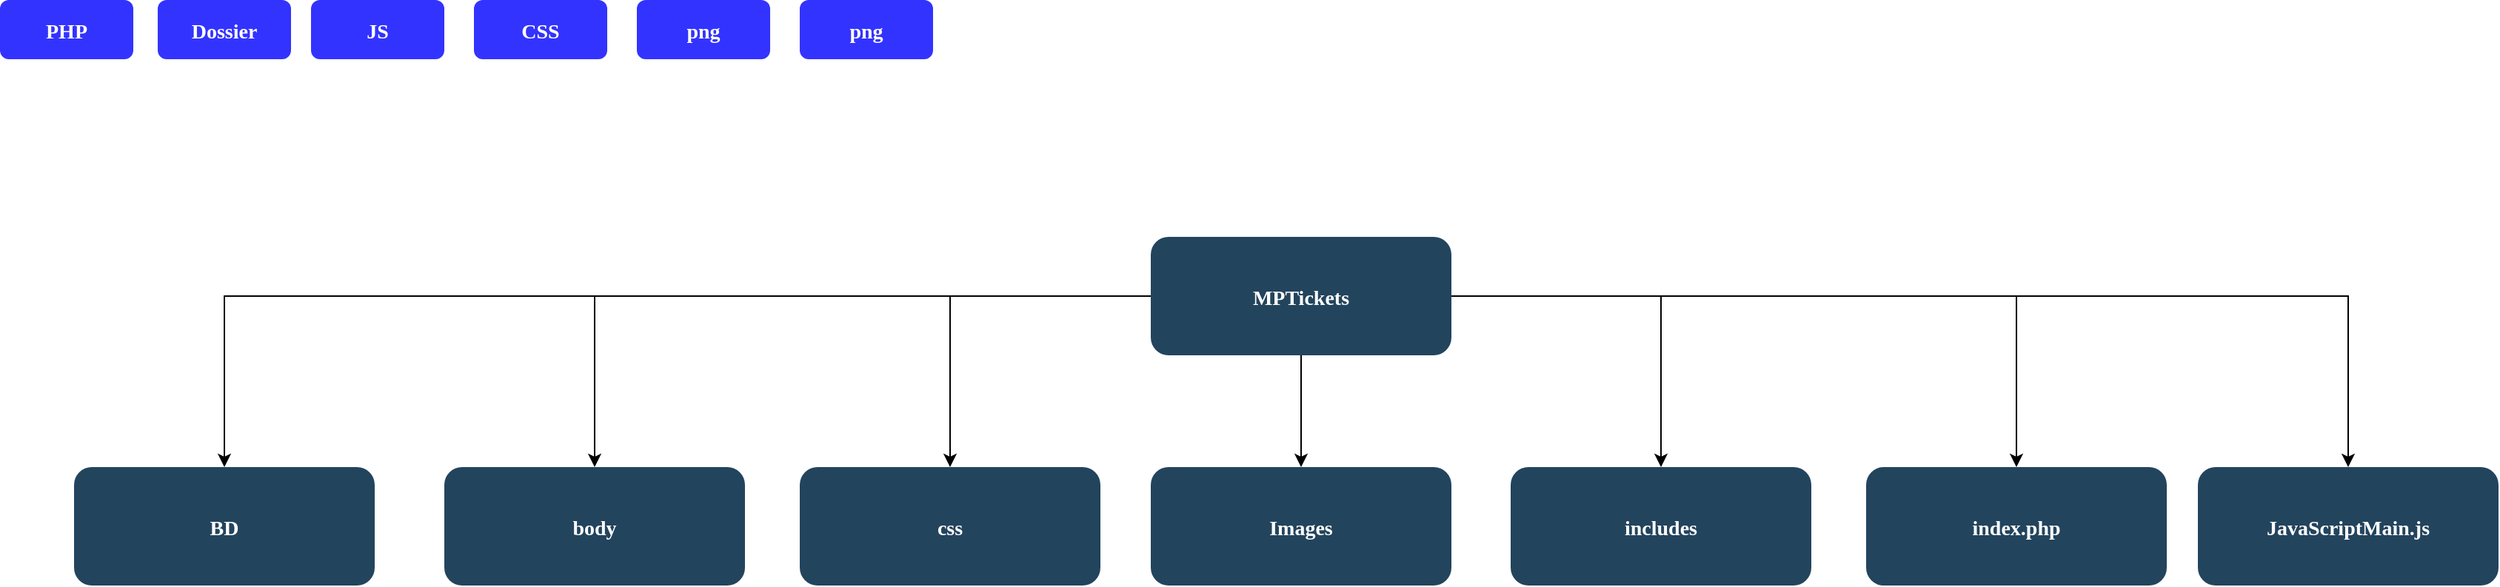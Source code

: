 <mxfile version="13.2.4" type="github"><diagram name="Page-1" id="2c0d36ab-eaac-3732-788b-9136903baeff"><mxGraphModel dx="2031" dy="1090" grid="1" gridSize="10" guides="1" tooltips="1" connect="1" arrows="1" fold="1" page="1" pageScale="1.5" pageWidth="1169" pageHeight="827" background="#ffffff" math="0" shadow="0"><root><mxCell id="0"/><mxCell id="1" parent="0"/><mxCell id="uUAIeoqgprKivKORN0hk-153" style="edgeStyle=orthogonalEdgeStyle;rounded=0;orthogonalLoop=1;jettySize=auto;html=1;entryX=0.5;entryY=0;entryDx=0;entryDy=0;" edge="1" parent="1" source="2" target="uUAIeoqgprKivKORN0hk-134"><mxGeometry relative="1" as="geometry"/></mxCell><mxCell id="uUAIeoqgprKivKORN0hk-154" style="edgeStyle=orthogonalEdgeStyle;rounded=0;orthogonalLoop=1;jettySize=auto;html=1;entryX=0.5;entryY=0;entryDx=0;entryDy=0;" edge="1" parent="1" source="2" target="uUAIeoqgprKivKORN0hk-140"><mxGeometry relative="1" as="geometry"/></mxCell><mxCell id="uUAIeoqgprKivKORN0hk-155" style="edgeStyle=orthogonalEdgeStyle;rounded=0;orthogonalLoop=1;jettySize=auto;html=1;" edge="1" parent="1" source="2" target="uUAIeoqgprKivKORN0hk-136"><mxGeometry relative="1" as="geometry"/></mxCell><mxCell id="uUAIeoqgprKivKORN0hk-158" style="edgeStyle=orthogonalEdgeStyle;rounded=0;orthogonalLoop=1;jettySize=auto;html=1;entryX=0.5;entryY=0;entryDx=0;entryDy=0;" edge="1" parent="1" source="2" target="uUAIeoqgprKivKORN0hk-139"><mxGeometry relative="1" as="geometry"/></mxCell><mxCell id="uUAIeoqgprKivKORN0hk-159" style="edgeStyle=orthogonalEdgeStyle;rounded=0;orthogonalLoop=1;jettySize=auto;html=1;entryX=0.5;entryY=0;entryDx=0;entryDy=0;" edge="1" parent="1" source="2" target="uUAIeoqgprKivKORN0hk-137"><mxGeometry relative="1" as="geometry"/></mxCell><mxCell id="uUAIeoqgprKivKORN0hk-160" style="edgeStyle=orthogonalEdgeStyle;rounded=0;orthogonalLoop=1;jettySize=auto;html=1;" edge="1" parent="1" source="2" target="uUAIeoqgprKivKORN0hk-141"><mxGeometry relative="1" as="geometry"/></mxCell><mxCell id="uUAIeoqgprKivKORN0hk-161" style="edgeStyle=orthogonalEdgeStyle;rounded=0;orthogonalLoop=1;jettySize=auto;html=1;entryX=0.5;entryY=0;entryDx=0;entryDy=0;" edge="1" parent="1" source="2" target="uUAIeoqgprKivKORN0hk-138"><mxGeometry relative="1" as="geometry"/></mxCell><mxCell id="2" value="MPTickets" style="rounded=1;fillColor=#23445D;gradientColor=none;strokeColor=none;fontColor=#FFFFFF;fontStyle=1;fontFamily=Tahoma;fontSize=14" parent="1" vertex="1"><mxGeometry x="797" y="180" width="203" height="80" as="geometry"/></mxCell><mxCell id="uUAIeoqgprKivKORN0hk-133" value="PHP" style="rounded=1;fillColor=#3333FF;gradientColor=none;strokeColor=none;fontColor=#FFFFFF;fontStyle=1;fontFamily=Tahoma;fontSize=14" vertex="1" parent="1"><mxGeometry x="20" y="20" width="90" height="40" as="geometry"/></mxCell><mxCell id="uUAIeoqgprKivKORN0hk-134" value="Images" style="rounded=1;fillColor=#23445D;gradientColor=none;strokeColor=none;fontColor=#FFFFFF;fontStyle=1;fontFamily=Tahoma;fontSize=14" vertex="1" parent="1"><mxGeometry x="797" y="335.5" width="203" height="80" as="geometry"/></mxCell><mxCell id="uUAIeoqgprKivKORN0hk-136" value="JavaScriptMain.js" style="rounded=1;fillColor=#23445D;gradientColor=none;strokeColor=none;fontColor=#FFFFFF;fontStyle=1;fontFamily=Tahoma;fontSize=14" vertex="1" parent="1"><mxGeometry x="1504" y="335.5" width="203" height="80" as="geometry"/></mxCell><mxCell id="uUAIeoqgprKivKORN0hk-137" value="body" style="rounded=1;fillColor=#23445D;gradientColor=none;strokeColor=none;fontColor=#FFFFFF;fontStyle=1;fontFamily=Tahoma;fontSize=14" vertex="1" parent="1"><mxGeometry x="320" y="335.5" width="203" height="80" as="geometry"/></mxCell><mxCell id="uUAIeoqgprKivKORN0hk-138" value="includes" style="rounded=1;fillColor=#23445D;gradientColor=none;strokeColor=none;fontColor=#FFFFFF;fontStyle=1;fontFamily=Tahoma;fontSize=14" vertex="1" parent="1"><mxGeometry x="1040" y="335.5" width="203" height="80" as="geometry"/></mxCell><mxCell id="uUAIeoqgprKivKORN0hk-139" value="css" style="rounded=1;fillColor=#23445D;gradientColor=none;strokeColor=none;fontColor=#FFFFFF;fontStyle=1;fontFamily=Tahoma;fontSize=14" vertex="1" parent="1"><mxGeometry x="560" y="335.5" width="203" height="80" as="geometry"/></mxCell><mxCell id="uUAIeoqgprKivKORN0hk-140" value="index.php" style="rounded=1;fillColor=#23445D;gradientColor=none;strokeColor=none;fontColor=#FFFFFF;fontStyle=1;fontFamily=Tahoma;fontSize=14" vertex="1" parent="1"><mxGeometry x="1280" y="335.5" width="203" height="80" as="geometry"/></mxCell><mxCell id="uUAIeoqgprKivKORN0hk-141" value="BD" style="rounded=1;fillColor=#23445D;gradientColor=none;strokeColor=none;fontColor=#FFFFFF;fontStyle=1;fontFamily=Tahoma;fontSize=14" vertex="1" parent="1"><mxGeometry x="70" y="335.5" width="203" height="80" as="geometry"/></mxCell><mxCell id="uUAIeoqgprKivKORN0hk-162" value="Dossier" style="rounded=1;fillColor=#3333FF;gradientColor=none;strokeColor=none;fontColor=#FFFFFF;fontStyle=1;fontFamily=Tahoma;fontSize=14" vertex="1" parent="1"><mxGeometry x="126.5" y="20" width="90" height="40" as="geometry"/></mxCell><mxCell id="uUAIeoqgprKivKORN0hk-163" value="JS" style="rounded=1;fillColor=#3333FF;gradientColor=none;strokeColor=none;fontColor=#FFFFFF;fontStyle=1;fontFamily=Tahoma;fontSize=14" vertex="1" parent="1"><mxGeometry x="230" y="20" width="90" height="40" as="geometry"/></mxCell><mxCell id="uUAIeoqgprKivKORN0hk-164" value="CSS" style="rounded=1;fillColor=#3333FF;gradientColor=none;strokeColor=none;fontColor=#FFFFFF;fontStyle=1;fontFamily=Tahoma;fontSize=14" vertex="1" parent="1"><mxGeometry x="340" y="20" width="90" height="40" as="geometry"/></mxCell><mxCell id="uUAIeoqgprKivKORN0hk-165" value="png" style="rounded=1;fillColor=#3333FF;gradientColor=none;strokeColor=none;fontColor=#FFFFFF;fontStyle=1;fontFamily=Tahoma;fontSize=14" vertex="1" parent="1"><mxGeometry x="450" y="20" width="90" height="40" as="geometry"/></mxCell><mxCell id="uUAIeoqgprKivKORN0hk-166" value="png" style="rounded=1;fillColor=#3333FF;gradientColor=none;strokeColor=none;fontColor=#FFFFFF;fontStyle=1;fontFamily=Tahoma;fontSize=14" vertex="1" parent="1"><mxGeometry x="560" y="20" width="90" height="40" as="geometry"/></mxCell></root></mxGraphModel></diagram></mxfile>
